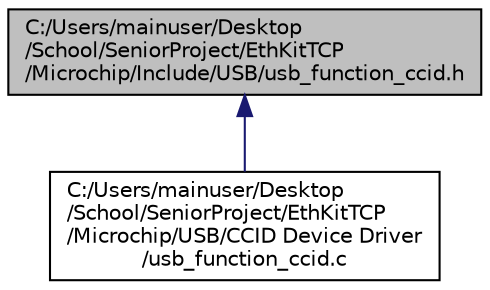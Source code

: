 digraph "C:/Users/mainuser/Desktop/School/SeniorProject/EthKitTCP/Microchip/Include/USB/usb_function_ccid.h"
{
  edge [fontname="Helvetica",fontsize="10",labelfontname="Helvetica",labelfontsize="10"];
  node [fontname="Helvetica",fontsize="10",shape=record];
  Node1 [label="C:/Users/mainuser/Desktop\l/School/SeniorProject/EthKitTCP\l/Microchip/Include/USB/usb_function_ccid.h",height=0.2,width=0.4,color="black", fillcolor="grey75", style="filled", fontcolor="black"];
  Node1 -> Node2 [dir="back",color="midnightblue",fontsize="10",style="solid"];
  Node2 [label="C:/Users/mainuser/Desktop\l/School/SeniorProject/EthKitTCP\l/Microchip/USB/CCID Device Driver\l/usb_function_ccid.c",height=0.2,width=0.4,color="black", fillcolor="white", style="filled",URL="$usb__function__ccid_8c.html"];
}
